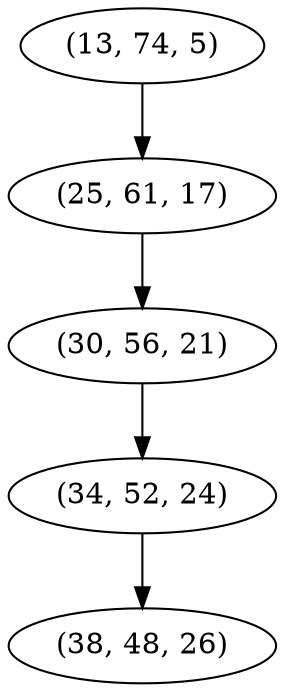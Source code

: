 digraph tree {
    "(13, 74, 5)";
    "(25, 61, 17)";
    "(30, 56, 21)";
    "(34, 52, 24)";
    "(38, 48, 26)";
    "(13, 74, 5)" -> "(25, 61, 17)";
    "(25, 61, 17)" -> "(30, 56, 21)";
    "(30, 56, 21)" -> "(34, 52, 24)";
    "(34, 52, 24)" -> "(38, 48, 26)";
}
